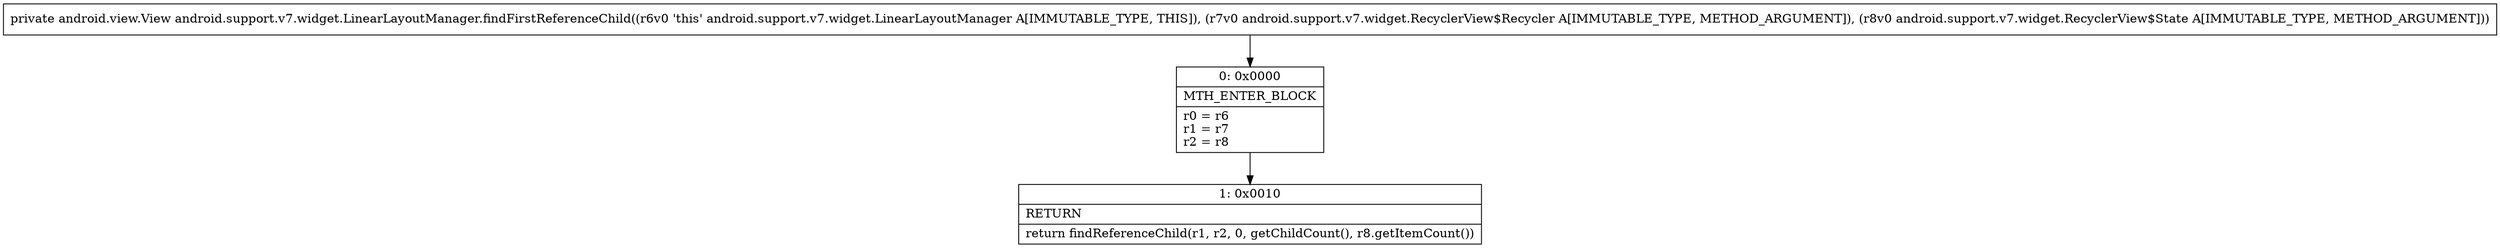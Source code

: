 digraph "CFG forandroid.support.v7.widget.LinearLayoutManager.findFirstReferenceChild(Landroid\/support\/v7\/widget\/RecyclerView$Recycler;Landroid\/support\/v7\/widget\/RecyclerView$State;)Landroid\/view\/View;" {
Node_0 [shape=record,label="{0\:\ 0x0000|MTH_ENTER_BLOCK\l|r0 = r6\lr1 = r7\lr2 = r8\l}"];
Node_1 [shape=record,label="{1\:\ 0x0010|RETURN\l|return findReferenceChild(r1, r2, 0, getChildCount(), r8.getItemCount())\l}"];
MethodNode[shape=record,label="{private android.view.View android.support.v7.widget.LinearLayoutManager.findFirstReferenceChild((r6v0 'this' android.support.v7.widget.LinearLayoutManager A[IMMUTABLE_TYPE, THIS]), (r7v0 android.support.v7.widget.RecyclerView$Recycler A[IMMUTABLE_TYPE, METHOD_ARGUMENT]), (r8v0 android.support.v7.widget.RecyclerView$State A[IMMUTABLE_TYPE, METHOD_ARGUMENT])) }"];
MethodNode -> Node_0;
Node_0 -> Node_1;
}


